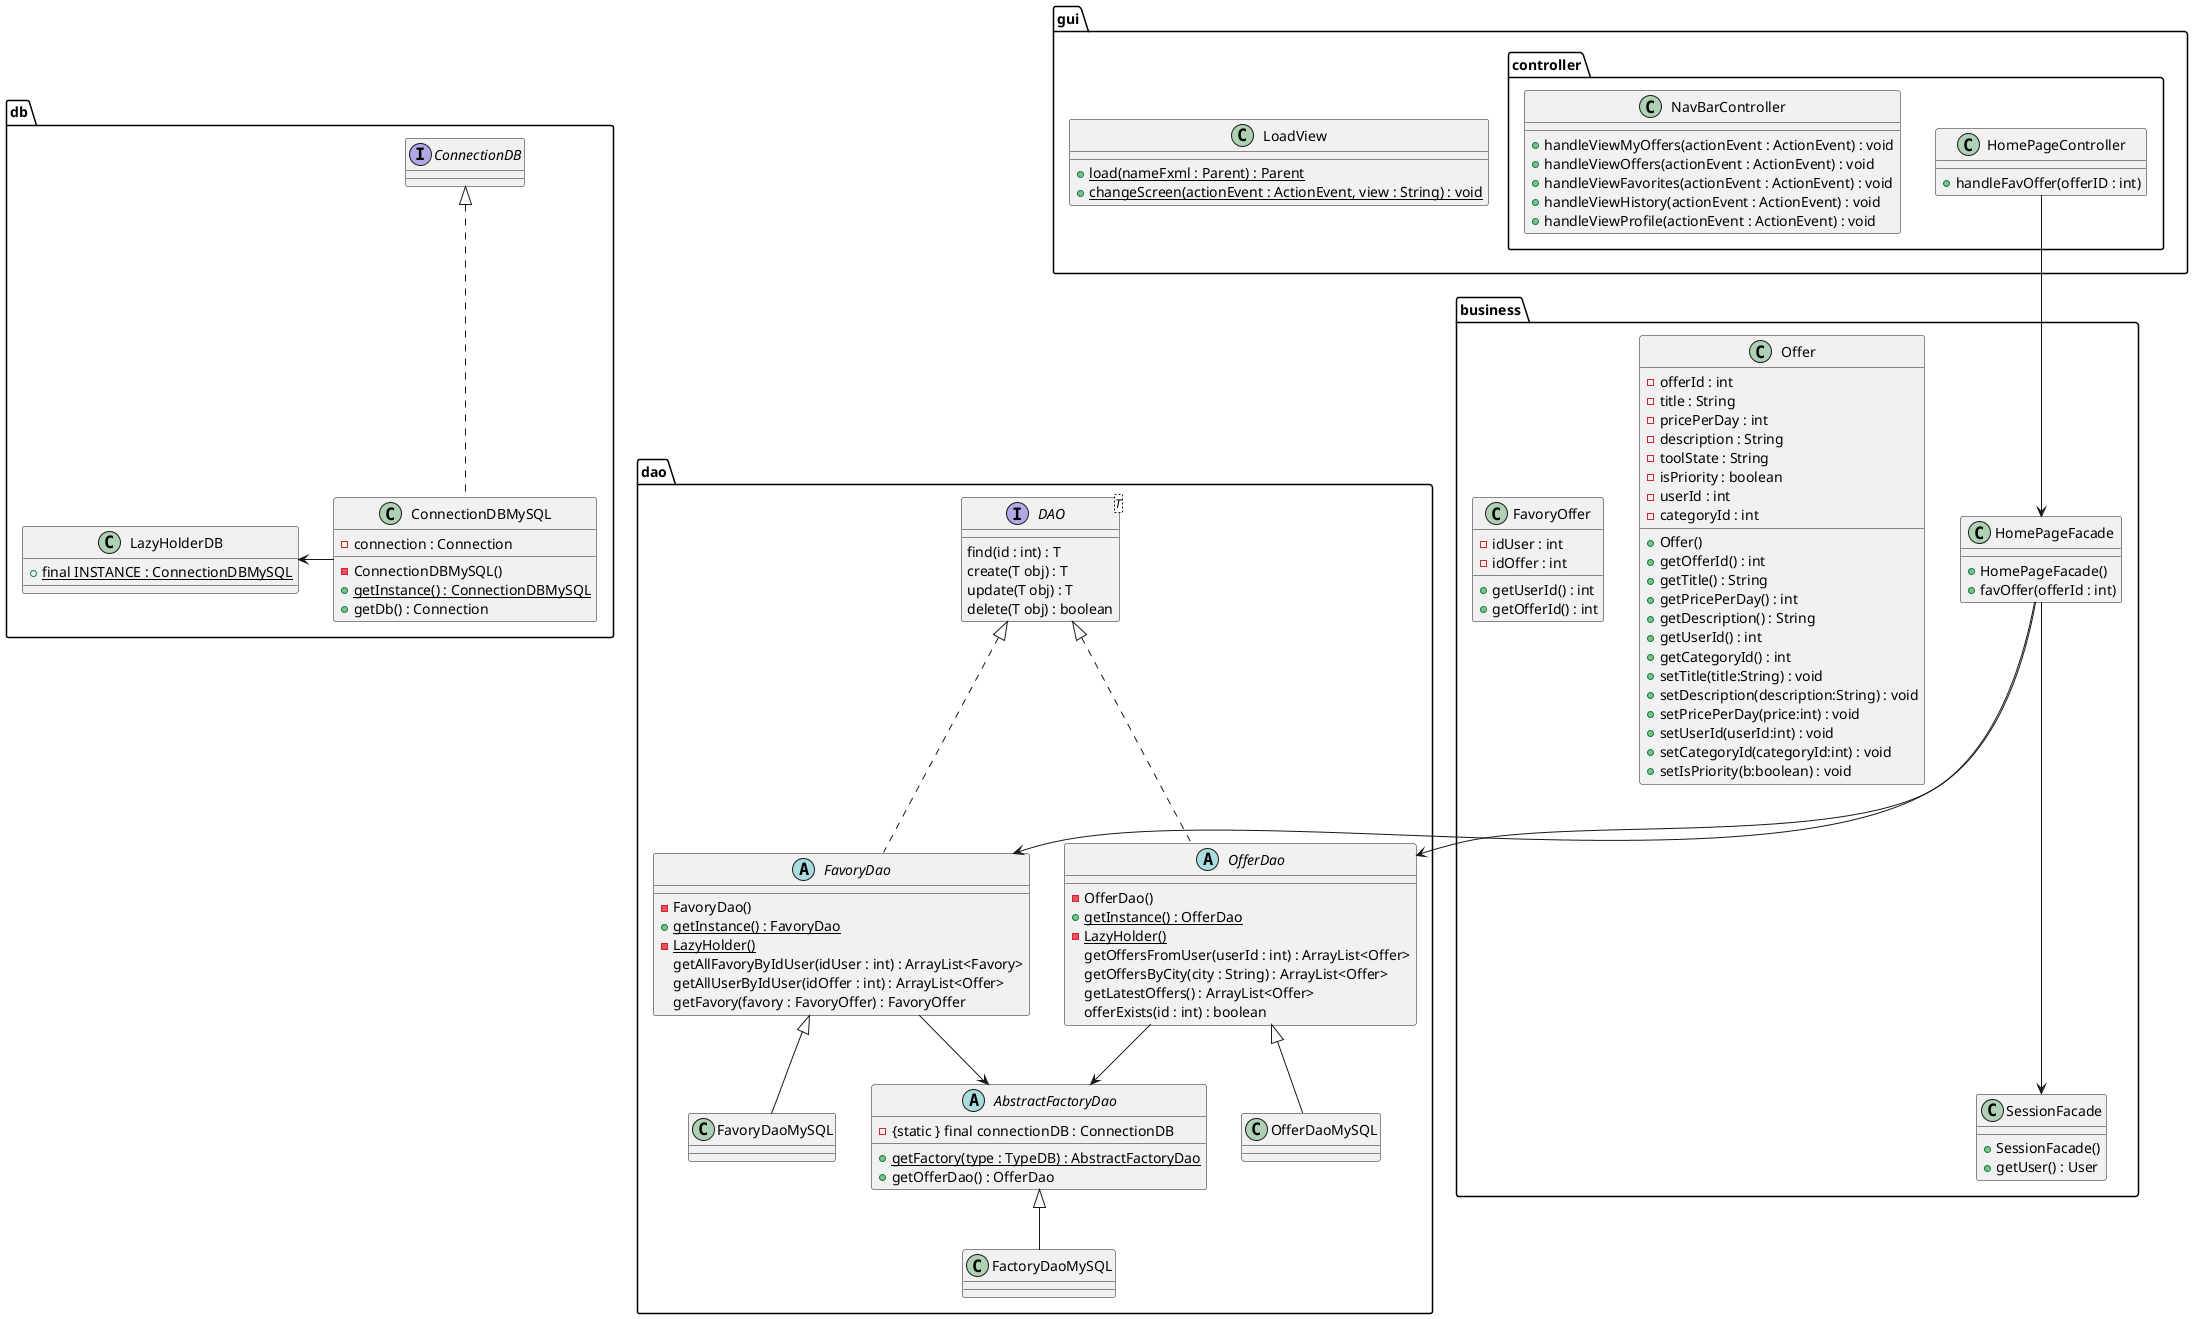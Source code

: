 @startuml

package dao {


    abstract OfferDao{
        - OfferDao()
        + {static} getInstance() : OfferDao
        - {static} LazyHolder()
        getOffersFromUser(userId : int) : ArrayList<Offer>
        getOffersByCity(city : String) : ArrayList<Offer>
        getLatestOffers() : ArrayList<Offer>
        offerExists(id : int) : boolean
    }
    class OfferDaoMySQL
    FactoryDaoMySQL -up-|> AbstractFactoryDao
    OfferDaoMySQL -up-|> OfferDao
    abstract FavoryDao{
        - FavoryDao()
        + {static} getInstance() : FavoryDao
        - {static} LazyHolder()
        getAllFavoryByIdUser(idUser : int) : ArrayList<Favory>
        getAllUserByIdUser(idOffer : int) : ArrayList<Offer>
        getFavory(favory : FavoryOffer) : FavoryOffer
    }
    class FavoryDaoMySQL
    FavoryDaoMySQL -up-|> FavoryDao

    interface DAO<T>{
        find(id : int) : T
        create(T obj) : T
        update(T obj) : T
        delete(T obj) : boolean
    }

    abstract AbstractFactoryDao{
        - {static } final connectionDB : ConnectionDB
        + {static} getFactory(type : TypeDB) : AbstractFactoryDao
        + getOfferDao() : OfferDao
    }

    class FactoryDaoMySQL{
    }


    DAO <|.. OfferDao
    DAO <|.. FavoryDao
}
package db{
    class ConnectionDBMySQL{
        - connection : Connection
        - ConnectionDBMySQL()
        + {static} getInstance() : ConnectionDBMySQL
        + getDb() : Connection
    }

    class LazyHolderDB{
        + {static} final INSTANCE : ConnectionDBMySQL
    }
    interface ConnectionDB
    ConnectionDBMySQL -Left-> LazyHolderDB
    ConnectionDBMySQL .up.|> ConnectionDB

}
package business{

    class Offer{
        -offerId : int
        -title : String
        -pricePerDay : int
        -description : String
        -toolState : String
        -isPriority : boolean
        -userId : int
        -categoryId : int
        + Offer()
        + getOfferId() : int
        + getTitle() : String
        + getPricePerDay() : int
        + getDescription() : String
        + getUserId() : int
        + getCategoryId() : int
        + setTitle(title:String) : void
        + setDescription(description:String) : void
        + setPricePerDay(price:int) : void
        + setUserId(userId:int) : void
        + setCategoryId(categoryId:int) : void
        + setIsPriority(b:boolean) : void
    }

    class FavoryOffer{
        - idUser : int
        - idOffer : int
        + getUserId() : int
        + getOfferId() : int
    }
    class SessionFacade{
        + SessionFacade()
        + getUser() : User
    }

    class HomePageFacade{
        + HomePageFacade()
        + favOffer(offerId : int)
    }


}

package gui{

    class LoadView{
        + {static} load(nameFxml : Parent) : Parent
        + {static} changeScreen(actionEvent : ActionEvent, view : String) : void
    }

    package controller{
        class HomePageController{
            + handleFavOffer(offerID : int)
        }
        class NavBarController{
            + handleViewMyOffers(actionEvent : ActionEvent) : void
            + handleViewOffers(actionEvent : ActionEvent) : void
            + handleViewFavorites(actionEvent : ActionEvent) : void
            + handleViewHistory(actionEvent : ActionEvent) : void
            + handleViewProfile(actionEvent : ActionEvent) : void
        }
    }
}
HomePageFacade <-Up- HomePageController
SessionFacade <--Up- HomePageFacade
HomePageFacade --> FavoryDao
HomePageFacade --> OfferDao
OfferDao --> AbstractFactoryDao
FavoryDao --> AbstractFactoryDao



@enduml